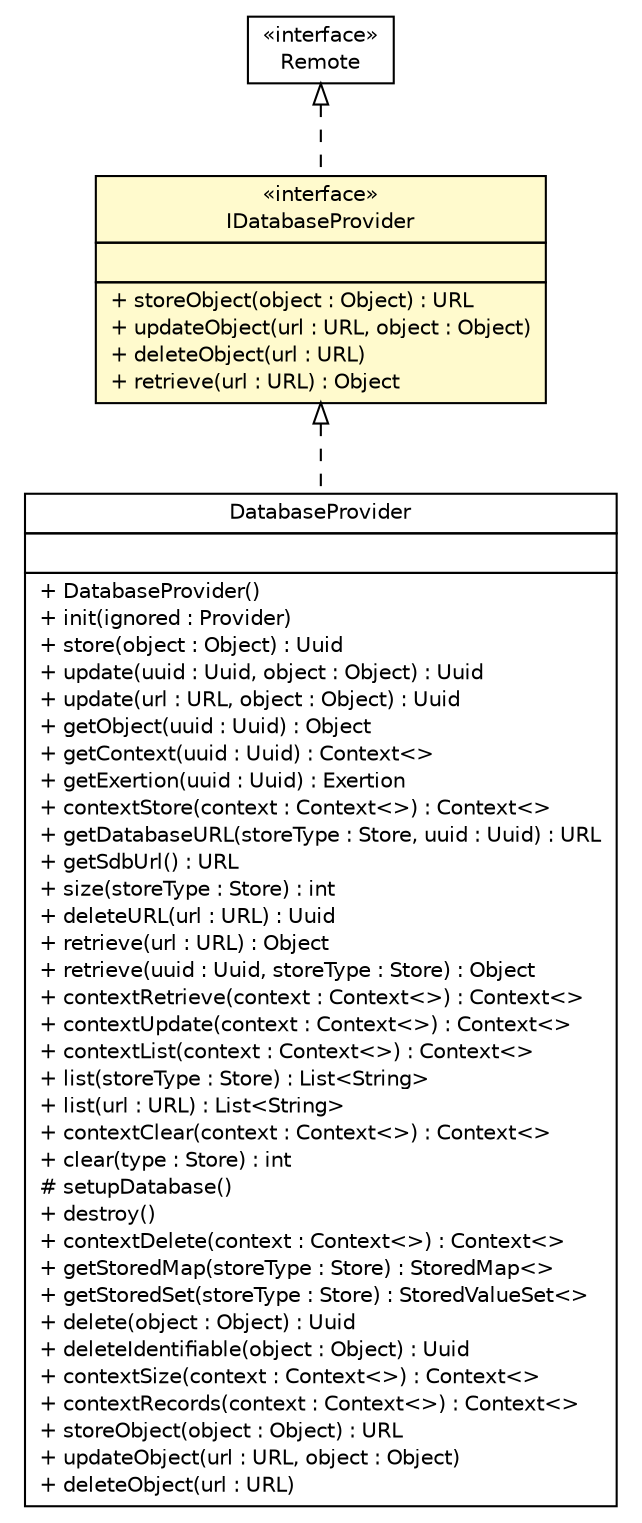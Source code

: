 #!/usr/local/bin/dot
#
# Class diagram 
# Generated by UMLGraph version R5_6 (http://www.umlgraph.org/)
#

digraph G {
	edge [fontname="Helvetica",fontsize=10,labelfontname="Helvetica",labelfontsize=10];
	node [fontname="Helvetica",fontsize=10,shape=plaintext];
	nodesep=0.25;
	ranksep=0.5;
	// sorcer.core.provider.dbp.DatabaseProvider
	c233159 [label=<<table title="sorcer.core.provider.dbp.DatabaseProvider" border="0" cellborder="1" cellspacing="0" cellpadding="2" port="p" href="./DatabaseProvider.html">
		<tr><td><table border="0" cellspacing="0" cellpadding="1">
<tr><td align="center" balign="center"> DatabaseProvider </td></tr>
		</table></td></tr>
		<tr><td><table border="0" cellspacing="0" cellpadding="1">
<tr><td align="left" balign="left">  </td></tr>
		</table></td></tr>
		<tr><td><table border="0" cellspacing="0" cellpadding="1">
<tr><td align="left" balign="left"> + DatabaseProvider() </td></tr>
<tr><td align="left" balign="left"> + init(ignored : Provider) </td></tr>
<tr><td align="left" balign="left"> + store(object : Object) : Uuid </td></tr>
<tr><td align="left" balign="left"> + update(uuid : Uuid, object : Object) : Uuid </td></tr>
<tr><td align="left" balign="left"> + update(url : URL, object : Object) : Uuid </td></tr>
<tr><td align="left" balign="left"> + getObject(uuid : Uuid) : Object </td></tr>
<tr><td align="left" balign="left"> + getContext(uuid : Uuid) : Context&lt;&gt; </td></tr>
<tr><td align="left" balign="left"> + getExertion(uuid : Uuid) : Exertion </td></tr>
<tr><td align="left" balign="left"> + contextStore(context : Context&lt;&gt;) : Context&lt;&gt; </td></tr>
<tr><td align="left" balign="left"> + getDatabaseURL(storeType : Store, uuid : Uuid) : URL </td></tr>
<tr><td align="left" balign="left"> + getSdbUrl() : URL </td></tr>
<tr><td align="left" balign="left"> + size(storeType : Store) : int </td></tr>
<tr><td align="left" balign="left"> + deleteURL(url : URL) : Uuid </td></tr>
<tr><td align="left" balign="left"> + retrieve(url : URL) : Object </td></tr>
<tr><td align="left" balign="left"> + retrieve(uuid : Uuid, storeType : Store) : Object </td></tr>
<tr><td align="left" balign="left"> + contextRetrieve(context : Context&lt;&gt;) : Context&lt;&gt; </td></tr>
<tr><td align="left" balign="left"> + contextUpdate(context : Context&lt;&gt;) : Context&lt;&gt; </td></tr>
<tr><td align="left" balign="left"> + contextList(context : Context&lt;&gt;) : Context&lt;&gt; </td></tr>
<tr><td align="left" balign="left"> + list(storeType : Store) : List&lt;String&gt; </td></tr>
<tr><td align="left" balign="left"> + list(url : URL) : List&lt;String&gt; </td></tr>
<tr><td align="left" balign="left"> + contextClear(context : Context&lt;&gt;) : Context&lt;&gt; </td></tr>
<tr><td align="left" balign="left"> + clear(type : Store) : int </td></tr>
<tr><td align="left" balign="left"> # setupDatabase() </td></tr>
<tr><td align="left" balign="left"> + destroy() </td></tr>
<tr><td align="left" balign="left"> + contextDelete(context : Context&lt;&gt;) : Context&lt;&gt; </td></tr>
<tr><td align="left" balign="left"> + getStoredMap(storeType : Store) : StoredMap&lt;&gt; </td></tr>
<tr><td align="left" balign="left"> + getStoredSet(storeType : Store) : StoredValueSet&lt;&gt; </td></tr>
<tr><td align="left" balign="left"> + delete(object : Object) : Uuid </td></tr>
<tr><td align="left" balign="left"> + deleteIdentifiable(object : Object) : Uuid </td></tr>
<tr><td align="left" balign="left"> + contextSize(context : Context&lt;&gt;) : Context&lt;&gt; </td></tr>
<tr><td align="left" balign="left"> + contextRecords(context : Context&lt;&gt;) : Context&lt;&gt; </td></tr>
<tr><td align="left" balign="left"> + storeObject(object : Object) : URL </td></tr>
<tr><td align="left" balign="left"> + updateObject(url : URL, object : Object) </td></tr>
<tr><td align="left" balign="left"> + deleteObject(url : URL) </td></tr>
		</table></td></tr>
		</table>>, URL="./DatabaseProvider.html", fontname="Helvetica", fontcolor="black", fontsize=10.0];
	// sorcer.core.provider.dbp.IDatabaseProvider
	c233163 [label=<<table title="sorcer.core.provider.dbp.IDatabaseProvider" border="0" cellborder="1" cellspacing="0" cellpadding="2" port="p" bgcolor="lemonChiffon" href="./IDatabaseProvider.html">
		<tr><td><table border="0" cellspacing="0" cellpadding="1">
<tr><td align="center" balign="center"> &#171;interface&#187; </td></tr>
<tr><td align="center" balign="center"> IDatabaseProvider </td></tr>
		</table></td></tr>
		<tr><td><table border="0" cellspacing="0" cellpadding="1">
<tr><td align="left" balign="left">  </td></tr>
		</table></td></tr>
		<tr><td><table border="0" cellspacing="0" cellpadding="1">
<tr><td align="left" balign="left"> + storeObject(object : Object) : URL </td></tr>
<tr><td align="left" balign="left"> + updateObject(url : URL, object : Object) </td></tr>
<tr><td align="left" balign="left"> + deleteObject(url : URL) </td></tr>
<tr><td align="left" balign="left"> + retrieve(url : URL) : Object </td></tr>
		</table></td></tr>
		</table>>, URL="./IDatabaseProvider.html", fontname="Helvetica", fontcolor="black", fontsize=10.0];
	//sorcer.core.provider.dbp.DatabaseProvider implements sorcer.core.provider.dbp.IDatabaseProvider
	c233163:p -> c233159:p [dir=back,arrowtail=empty,style=dashed];
	//sorcer.core.provider.dbp.IDatabaseProvider implements java.rmi.Remote
	c233472:p -> c233163:p [dir=back,arrowtail=empty,style=dashed];
	// java.rmi.Remote
	c233472 [label=<<table title="java.rmi.Remote" border="0" cellborder="1" cellspacing="0" cellpadding="2" port="p" href="http://docs.oracle.com/javase/7/docs/api/java/rmi/Remote.html">
		<tr><td><table border="0" cellspacing="0" cellpadding="1">
<tr><td align="center" balign="center"> &#171;interface&#187; </td></tr>
<tr><td align="center" balign="center"> Remote </td></tr>
		</table></td></tr>
		</table>>, URL="http://docs.oracle.com/javase/7/docs/api/java/rmi/Remote.html", fontname="Helvetica", fontcolor="black", fontsize=10.0];
}

